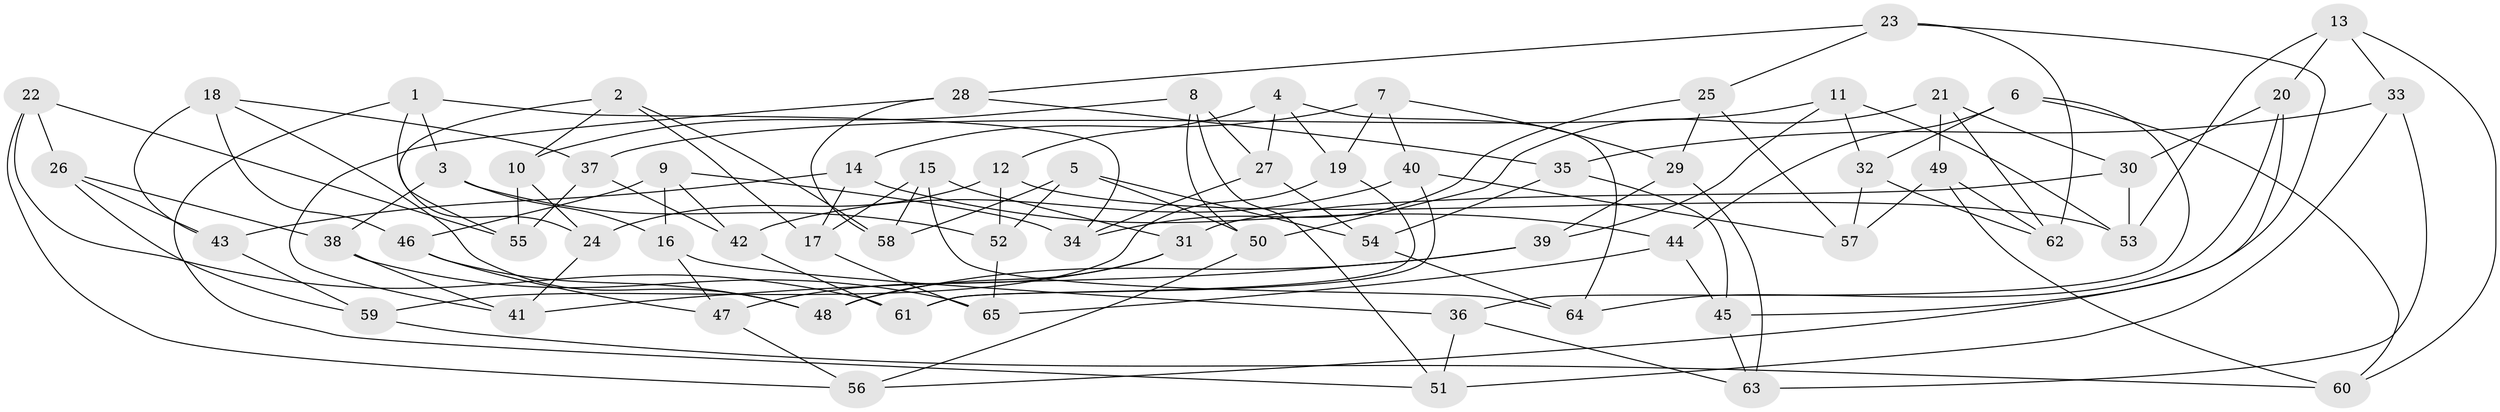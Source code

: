 // Generated by graph-tools (version 1.1) at 2025/38/03/09/25 02:38:17]
// undirected, 65 vertices, 130 edges
graph export_dot {
graph [start="1"]
  node [color=gray90,style=filled];
  1;
  2;
  3;
  4;
  5;
  6;
  7;
  8;
  9;
  10;
  11;
  12;
  13;
  14;
  15;
  16;
  17;
  18;
  19;
  20;
  21;
  22;
  23;
  24;
  25;
  26;
  27;
  28;
  29;
  30;
  31;
  32;
  33;
  34;
  35;
  36;
  37;
  38;
  39;
  40;
  41;
  42;
  43;
  44;
  45;
  46;
  47;
  48;
  49;
  50;
  51;
  52;
  53;
  54;
  55;
  56;
  57;
  58;
  59;
  60;
  61;
  62;
  63;
  64;
  65;
  1 -- 51;
  1 -- 3;
  1 -- 24;
  1 -- 34;
  2 -- 10;
  2 -- 17;
  2 -- 58;
  2 -- 55;
  3 -- 38;
  3 -- 16;
  3 -- 52;
  4 -- 27;
  4 -- 12;
  4 -- 19;
  4 -- 64;
  5 -- 58;
  5 -- 50;
  5 -- 52;
  5 -- 54;
  6 -- 60;
  6 -- 44;
  6 -- 36;
  6 -- 32;
  7 -- 29;
  7 -- 40;
  7 -- 19;
  7 -- 14;
  8 -- 50;
  8 -- 27;
  8 -- 10;
  8 -- 51;
  9 -- 34;
  9 -- 42;
  9 -- 46;
  9 -- 16;
  10 -- 24;
  10 -- 55;
  11 -- 53;
  11 -- 37;
  11 -- 39;
  11 -- 32;
  12 -- 53;
  12 -- 24;
  12 -- 52;
  13 -- 33;
  13 -- 60;
  13 -- 20;
  13 -- 53;
  14 -- 17;
  14 -- 43;
  14 -- 44;
  15 -- 17;
  15 -- 31;
  15 -- 58;
  15 -- 64;
  16 -- 47;
  16 -- 36;
  17 -- 65;
  18 -- 37;
  18 -- 43;
  18 -- 48;
  18 -- 46;
  19 -- 59;
  19 -- 61;
  20 -- 64;
  20 -- 56;
  20 -- 30;
  21 -- 49;
  21 -- 30;
  21 -- 62;
  21 -- 50;
  22 -- 26;
  22 -- 56;
  22 -- 61;
  22 -- 55;
  23 -- 45;
  23 -- 28;
  23 -- 62;
  23 -- 25;
  24 -- 41;
  25 -- 34;
  25 -- 57;
  25 -- 29;
  26 -- 43;
  26 -- 38;
  26 -- 59;
  27 -- 54;
  27 -- 34;
  28 -- 58;
  28 -- 35;
  28 -- 41;
  29 -- 63;
  29 -- 39;
  30 -- 53;
  30 -- 31;
  31 -- 47;
  31 -- 48;
  32 -- 57;
  32 -- 62;
  33 -- 51;
  33 -- 63;
  33 -- 35;
  35 -- 54;
  35 -- 45;
  36 -- 51;
  36 -- 63;
  37 -- 42;
  37 -- 55;
  38 -- 65;
  38 -- 41;
  39 -- 41;
  39 -- 48;
  40 -- 57;
  40 -- 42;
  40 -- 61;
  42 -- 61;
  43 -- 59;
  44 -- 45;
  44 -- 65;
  45 -- 63;
  46 -- 47;
  46 -- 48;
  47 -- 56;
  49 -- 60;
  49 -- 62;
  49 -- 57;
  50 -- 56;
  52 -- 65;
  54 -- 64;
  59 -- 60;
}

